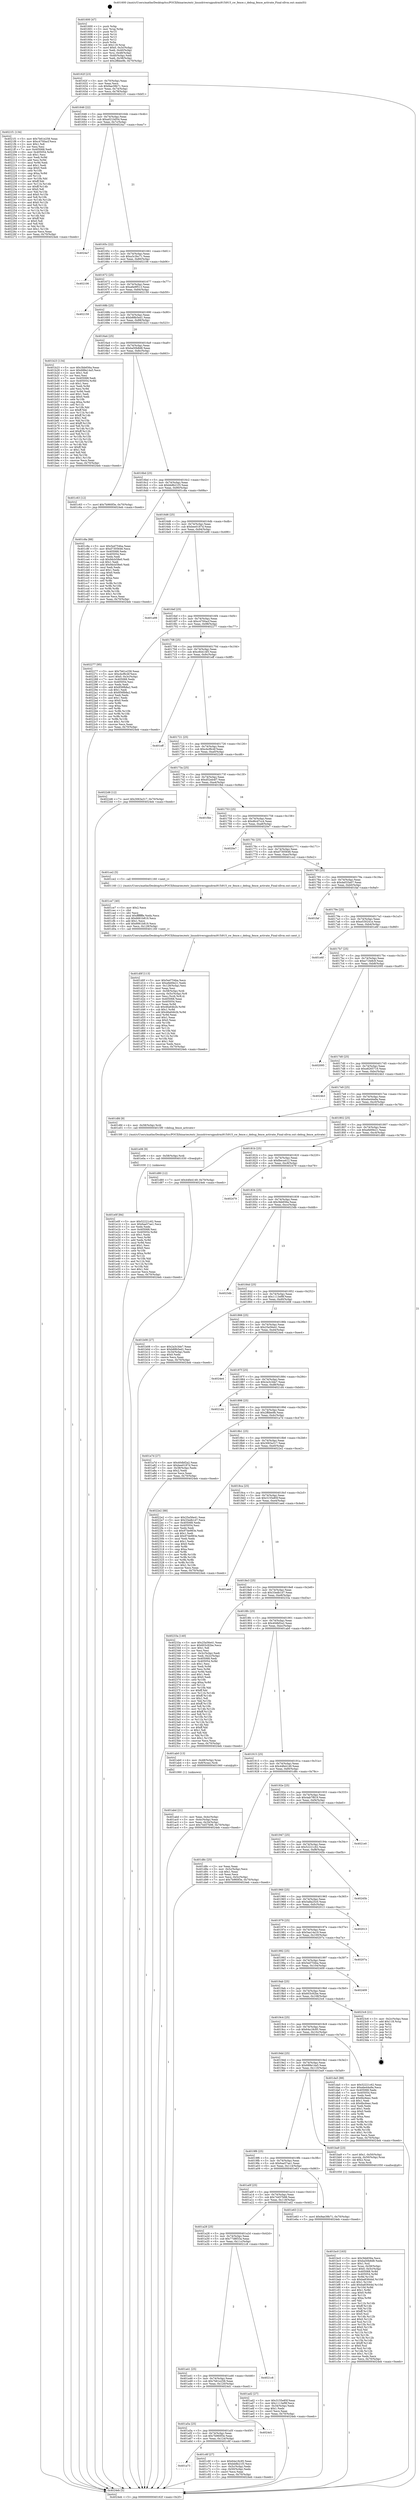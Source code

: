 digraph "0x401600" {
  label = "0x401600 (/mnt/c/Users/mathe/Desktop/tcc/POCII/binaries/extr_linuxdriversgpudrmi915i915_sw_fence.c_debug_fence_activate_Final-ollvm.out::main(0))"
  labelloc = "t"
  node[shape=record]

  Entry [label="",width=0.3,height=0.3,shape=circle,fillcolor=black,style=filled]
  "0x40162f" [label="{
     0x40162f [23]\l
     | [instrs]\l
     &nbsp;&nbsp;0x40162f \<+3\>: mov -0x70(%rbp),%eax\l
     &nbsp;&nbsp;0x401632 \<+2\>: mov %eax,%ecx\l
     &nbsp;&nbsp;0x401634 \<+6\>: sub $0x9ae39b71,%ecx\l
     &nbsp;&nbsp;0x40163a \<+3\>: mov %eax,-0x74(%rbp)\l
     &nbsp;&nbsp;0x40163d \<+3\>: mov %ecx,-0x78(%rbp)\l
     &nbsp;&nbsp;0x401640 \<+6\>: je 00000000004021f1 \<main+0xbf1\>\l
  }"]
  "0x4021f1" [label="{
     0x4021f1 [134]\l
     | [instrs]\l
     &nbsp;&nbsp;0x4021f1 \<+5\>: mov $0x7b61e258,%eax\l
     &nbsp;&nbsp;0x4021f6 \<+5\>: mov $0xc4700acf,%ecx\l
     &nbsp;&nbsp;0x4021fb \<+2\>: mov $0x1,%dl\l
     &nbsp;&nbsp;0x4021fd \<+2\>: xor %esi,%esi\l
     &nbsp;&nbsp;0x4021ff \<+7\>: mov 0x405068,%edi\l
     &nbsp;&nbsp;0x402206 \<+8\>: mov 0x405054,%r8d\l
     &nbsp;&nbsp;0x40220e \<+3\>: sub $0x1,%esi\l
     &nbsp;&nbsp;0x402211 \<+3\>: mov %edi,%r9d\l
     &nbsp;&nbsp;0x402214 \<+3\>: add %esi,%r9d\l
     &nbsp;&nbsp;0x402217 \<+4\>: imul %r9d,%edi\l
     &nbsp;&nbsp;0x40221b \<+3\>: and $0x1,%edi\l
     &nbsp;&nbsp;0x40221e \<+3\>: cmp $0x0,%edi\l
     &nbsp;&nbsp;0x402221 \<+4\>: sete %r10b\l
     &nbsp;&nbsp;0x402225 \<+4\>: cmp $0xa,%r8d\l
     &nbsp;&nbsp;0x402229 \<+4\>: setl %r11b\l
     &nbsp;&nbsp;0x40222d \<+3\>: mov %r10b,%bl\l
     &nbsp;&nbsp;0x402230 \<+3\>: xor $0xff,%bl\l
     &nbsp;&nbsp;0x402233 \<+3\>: mov %r11b,%r14b\l
     &nbsp;&nbsp;0x402236 \<+4\>: xor $0xff,%r14b\l
     &nbsp;&nbsp;0x40223a \<+3\>: xor $0x0,%dl\l
     &nbsp;&nbsp;0x40223d \<+3\>: mov %bl,%r15b\l
     &nbsp;&nbsp;0x402240 \<+4\>: and $0x0,%r15b\l
     &nbsp;&nbsp;0x402244 \<+3\>: and %dl,%r10b\l
     &nbsp;&nbsp;0x402247 \<+3\>: mov %r14b,%r12b\l
     &nbsp;&nbsp;0x40224a \<+4\>: and $0x0,%r12b\l
     &nbsp;&nbsp;0x40224e \<+3\>: and %dl,%r11b\l
     &nbsp;&nbsp;0x402251 \<+3\>: or %r10b,%r15b\l
     &nbsp;&nbsp;0x402254 \<+3\>: or %r11b,%r12b\l
     &nbsp;&nbsp;0x402257 \<+3\>: xor %r12b,%r15b\l
     &nbsp;&nbsp;0x40225a \<+3\>: or %r14b,%bl\l
     &nbsp;&nbsp;0x40225d \<+3\>: xor $0xff,%bl\l
     &nbsp;&nbsp;0x402260 \<+3\>: or $0x0,%dl\l
     &nbsp;&nbsp;0x402263 \<+2\>: and %dl,%bl\l
     &nbsp;&nbsp;0x402265 \<+3\>: or %bl,%r15b\l
     &nbsp;&nbsp;0x402268 \<+4\>: test $0x1,%r15b\l
     &nbsp;&nbsp;0x40226c \<+3\>: cmovne %ecx,%eax\l
     &nbsp;&nbsp;0x40226f \<+3\>: mov %eax,-0x70(%rbp)\l
     &nbsp;&nbsp;0x402272 \<+5\>: jmp 00000000004024eb \<main+0xeeb\>\l
  }"]
  "0x401646" [label="{
     0x401646 [22]\l
     | [instrs]\l
     &nbsp;&nbsp;0x401646 \<+5\>: jmp 000000000040164b \<main+0x4b\>\l
     &nbsp;&nbsp;0x40164b \<+3\>: mov -0x74(%rbp),%eax\l
     &nbsp;&nbsp;0x40164e \<+5\>: sub $0xa021b054,%eax\l
     &nbsp;&nbsp;0x401653 \<+3\>: mov %eax,-0x7c(%rbp)\l
     &nbsp;&nbsp;0x401656 \<+6\>: je 00000000004024a7 \<main+0xea7\>\l
  }"]
  Exit [label="",width=0.3,height=0.3,shape=circle,fillcolor=black,style=filled,peripheries=2]
  "0x4024a7" [label="{
     0x4024a7\l
  }", style=dashed]
  "0x40165c" [label="{
     0x40165c [22]\l
     | [instrs]\l
     &nbsp;&nbsp;0x40165c \<+5\>: jmp 0000000000401661 \<main+0x61\>\l
     &nbsp;&nbsp;0x401661 \<+3\>: mov -0x74(%rbp),%eax\l
     &nbsp;&nbsp;0x401664 \<+5\>: sub $0xa3c3bc71,%eax\l
     &nbsp;&nbsp;0x401669 \<+3\>: mov %eax,-0x80(%rbp)\l
     &nbsp;&nbsp;0x40166c \<+6\>: je 0000000000402106 \<main+0xb06\>\l
  }"]
  "0x401e0f" [label="{
     0x401e0f [84]\l
     | [instrs]\l
     &nbsp;&nbsp;0x401e0f \<+5\>: mov $0x52221c62,%eax\l
     &nbsp;&nbsp;0x401e14 \<+5\>: mov $0x6aa57ae1,%ecx\l
     &nbsp;&nbsp;0x401e19 \<+2\>: xor %edx,%edx\l
     &nbsp;&nbsp;0x401e1b \<+7\>: mov 0x405068,%esi\l
     &nbsp;&nbsp;0x401e22 \<+8\>: mov 0x405054,%r8d\l
     &nbsp;&nbsp;0x401e2a \<+3\>: sub $0x1,%edx\l
     &nbsp;&nbsp;0x401e2d \<+3\>: mov %esi,%r9d\l
     &nbsp;&nbsp;0x401e30 \<+3\>: add %edx,%r9d\l
     &nbsp;&nbsp;0x401e33 \<+4\>: imul %r9d,%esi\l
     &nbsp;&nbsp;0x401e37 \<+3\>: and $0x1,%esi\l
     &nbsp;&nbsp;0x401e3a \<+3\>: cmp $0x0,%esi\l
     &nbsp;&nbsp;0x401e3d \<+4\>: sete %r10b\l
     &nbsp;&nbsp;0x401e41 \<+4\>: cmp $0xa,%r8d\l
     &nbsp;&nbsp;0x401e45 \<+4\>: setl %r11b\l
     &nbsp;&nbsp;0x401e49 \<+3\>: mov %r10b,%bl\l
     &nbsp;&nbsp;0x401e4c \<+3\>: and %r11b,%bl\l
     &nbsp;&nbsp;0x401e4f \<+3\>: xor %r11b,%r10b\l
     &nbsp;&nbsp;0x401e52 \<+3\>: or %r10b,%bl\l
     &nbsp;&nbsp;0x401e55 \<+3\>: test $0x1,%bl\l
     &nbsp;&nbsp;0x401e58 \<+3\>: cmovne %ecx,%eax\l
     &nbsp;&nbsp;0x401e5b \<+3\>: mov %eax,-0x70(%rbp)\l
     &nbsp;&nbsp;0x401e5e \<+5\>: jmp 00000000004024eb \<main+0xeeb\>\l
  }"]
  "0x402106" [label="{
     0x402106\l
  }", style=dashed]
  "0x401672" [label="{
     0x401672 [25]\l
     | [instrs]\l
     &nbsp;&nbsp;0x401672 \<+5\>: jmp 0000000000401677 \<main+0x77\>\l
     &nbsp;&nbsp;0x401677 \<+3\>: mov -0x74(%rbp),%eax\l
     &nbsp;&nbsp;0x40167a \<+5\>: sub $0xa6e9f513,%eax\l
     &nbsp;&nbsp;0x40167f \<+6\>: mov %eax,-0x84(%rbp)\l
     &nbsp;&nbsp;0x401685 \<+6\>: je 0000000000402159 \<main+0xb59\>\l
  }"]
  "0x401e06" [label="{
     0x401e06 [9]\l
     | [instrs]\l
     &nbsp;&nbsp;0x401e06 \<+4\>: mov -0x58(%rbp),%rdi\l
     &nbsp;&nbsp;0x401e0a \<+5\>: call 0000000000401030 \<free@plt\>\l
     | [calls]\l
     &nbsp;&nbsp;0x401030 \{1\} (unknown)\l
  }"]
  "0x402159" [label="{
     0x402159\l
  }", style=dashed]
  "0x40168b" [label="{
     0x40168b [25]\l
     | [instrs]\l
     &nbsp;&nbsp;0x40168b \<+5\>: jmp 0000000000401690 \<main+0x90\>\l
     &nbsp;&nbsp;0x401690 \<+3\>: mov -0x74(%rbp),%eax\l
     &nbsp;&nbsp;0x401693 \<+5\>: sub $0xb88b5ed1,%eax\l
     &nbsp;&nbsp;0x401698 \<+6\>: mov %eax,-0x88(%rbp)\l
     &nbsp;&nbsp;0x40169e \<+6\>: je 0000000000401b23 \<main+0x523\>\l
  }"]
  "0x401d0f" [label="{
     0x401d0f [113]\l
     | [instrs]\l
     &nbsp;&nbsp;0x401d0f \<+5\>: mov $0x5ed754ba,%ecx\l
     &nbsp;&nbsp;0x401d14 \<+5\>: mov $0xefe69e21,%edx\l
     &nbsp;&nbsp;0x401d19 \<+6\>: mov -0x128(%rbp),%esi\l
     &nbsp;&nbsp;0x401d1f \<+3\>: imul %eax,%esi\l
     &nbsp;&nbsp;0x401d22 \<+4\>: mov -0x58(%rbp),%rdi\l
     &nbsp;&nbsp;0x401d26 \<+4\>: movslq -0x5c(%rbp),%r8\l
     &nbsp;&nbsp;0x401d2a \<+4\>: mov %esi,(%rdi,%r8,4)\l
     &nbsp;&nbsp;0x401d2e \<+7\>: mov 0x405068,%eax\l
     &nbsp;&nbsp;0x401d35 \<+7\>: mov 0x405054,%esi\l
     &nbsp;&nbsp;0x401d3c \<+3\>: mov %eax,%r9d\l
     &nbsp;&nbsp;0x401d3f \<+7\>: sub $0x46a64b2b,%r9d\l
     &nbsp;&nbsp;0x401d46 \<+4\>: sub $0x1,%r9d\l
     &nbsp;&nbsp;0x401d4a \<+7\>: add $0x46a64b2b,%r9d\l
     &nbsp;&nbsp;0x401d51 \<+4\>: imul %r9d,%eax\l
     &nbsp;&nbsp;0x401d55 \<+3\>: and $0x1,%eax\l
     &nbsp;&nbsp;0x401d58 \<+3\>: cmp $0x0,%eax\l
     &nbsp;&nbsp;0x401d5b \<+4\>: sete %r10b\l
     &nbsp;&nbsp;0x401d5f \<+3\>: cmp $0xa,%esi\l
     &nbsp;&nbsp;0x401d62 \<+4\>: setl %r11b\l
     &nbsp;&nbsp;0x401d66 \<+3\>: mov %r10b,%bl\l
     &nbsp;&nbsp;0x401d69 \<+3\>: and %r11b,%bl\l
     &nbsp;&nbsp;0x401d6c \<+3\>: xor %r11b,%r10b\l
     &nbsp;&nbsp;0x401d6f \<+3\>: or %r10b,%bl\l
     &nbsp;&nbsp;0x401d72 \<+3\>: test $0x1,%bl\l
     &nbsp;&nbsp;0x401d75 \<+3\>: cmovne %edx,%ecx\l
     &nbsp;&nbsp;0x401d78 \<+3\>: mov %ecx,-0x70(%rbp)\l
     &nbsp;&nbsp;0x401d7b \<+5\>: jmp 00000000004024eb \<main+0xeeb\>\l
  }"]
  "0x401b23" [label="{
     0x401b23 [134]\l
     | [instrs]\l
     &nbsp;&nbsp;0x401b23 \<+5\>: mov $0x3bb656a,%eax\l
     &nbsp;&nbsp;0x401b28 \<+5\>: mov $0x688e14a5,%ecx\l
     &nbsp;&nbsp;0x401b2d \<+2\>: mov $0x1,%dl\l
     &nbsp;&nbsp;0x401b2f \<+2\>: xor %esi,%esi\l
     &nbsp;&nbsp;0x401b31 \<+7\>: mov 0x405068,%edi\l
     &nbsp;&nbsp;0x401b38 \<+8\>: mov 0x405054,%r8d\l
     &nbsp;&nbsp;0x401b40 \<+3\>: sub $0x1,%esi\l
     &nbsp;&nbsp;0x401b43 \<+3\>: mov %edi,%r9d\l
     &nbsp;&nbsp;0x401b46 \<+3\>: add %esi,%r9d\l
     &nbsp;&nbsp;0x401b49 \<+4\>: imul %r9d,%edi\l
     &nbsp;&nbsp;0x401b4d \<+3\>: and $0x1,%edi\l
     &nbsp;&nbsp;0x401b50 \<+3\>: cmp $0x0,%edi\l
     &nbsp;&nbsp;0x401b53 \<+4\>: sete %r10b\l
     &nbsp;&nbsp;0x401b57 \<+4\>: cmp $0xa,%r8d\l
     &nbsp;&nbsp;0x401b5b \<+4\>: setl %r11b\l
     &nbsp;&nbsp;0x401b5f \<+3\>: mov %r10b,%bl\l
     &nbsp;&nbsp;0x401b62 \<+3\>: xor $0xff,%bl\l
     &nbsp;&nbsp;0x401b65 \<+3\>: mov %r11b,%r14b\l
     &nbsp;&nbsp;0x401b68 \<+4\>: xor $0xff,%r14b\l
     &nbsp;&nbsp;0x401b6c \<+3\>: xor $0x1,%dl\l
     &nbsp;&nbsp;0x401b6f \<+3\>: mov %bl,%r15b\l
     &nbsp;&nbsp;0x401b72 \<+4\>: and $0xff,%r15b\l
     &nbsp;&nbsp;0x401b76 \<+3\>: and %dl,%r10b\l
     &nbsp;&nbsp;0x401b79 \<+3\>: mov %r14b,%r12b\l
     &nbsp;&nbsp;0x401b7c \<+4\>: and $0xff,%r12b\l
     &nbsp;&nbsp;0x401b80 \<+3\>: and %dl,%r11b\l
     &nbsp;&nbsp;0x401b83 \<+3\>: or %r10b,%r15b\l
     &nbsp;&nbsp;0x401b86 \<+3\>: or %r11b,%r12b\l
     &nbsp;&nbsp;0x401b89 \<+3\>: xor %r12b,%r15b\l
     &nbsp;&nbsp;0x401b8c \<+3\>: or %r14b,%bl\l
     &nbsp;&nbsp;0x401b8f \<+3\>: xor $0xff,%bl\l
     &nbsp;&nbsp;0x401b92 \<+3\>: or $0x1,%dl\l
     &nbsp;&nbsp;0x401b95 \<+2\>: and %dl,%bl\l
     &nbsp;&nbsp;0x401b97 \<+3\>: or %bl,%r15b\l
     &nbsp;&nbsp;0x401b9a \<+4\>: test $0x1,%r15b\l
     &nbsp;&nbsp;0x401b9e \<+3\>: cmovne %ecx,%eax\l
     &nbsp;&nbsp;0x401ba1 \<+3\>: mov %eax,-0x70(%rbp)\l
     &nbsp;&nbsp;0x401ba4 \<+5\>: jmp 00000000004024eb \<main+0xeeb\>\l
  }"]
  "0x4016a4" [label="{
     0x4016a4 [25]\l
     | [instrs]\l
     &nbsp;&nbsp;0x4016a4 \<+5\>: jmp 00000000004016a9 \<main+0xa9\>\l
     &nbsp;&nbsp;0x4016a9 \<+3\>: mov -0x74(%rbp),%eax\l
     &nbsp;&nbsp;0x4016ac \<+5\>: sub $0xba50b8d8,%eax\l
     &nbsp;&nbsp;0x4016b1 \<+6\>: mov %eax,-0x8c(%rbp)\l
     &nbsp;&nbsp;0x4016b7 \<+6\>: je 0000000000401c63 \<main+0x663\>\l
  }"]
  "0x401ce7" [label="{
     0x401ce7 [40]\l
     | [instrs]\l
     &nbsp;&nbsp;0x401ce7 \<+5\>: mov $0x2,%ecx\l
     &nbsp;&nbsp;0x401cec \<+1\>: cltd\l
     &nbsp;&nbsp;0x401ced \<+2\>: idiv %ecx\l
     &nbsp;&nbsp;0x401cef \<+6\>: imul $0xfffffffe,%edx,%ecx\l
     &nbsp;&nbsp;0x401cf5 \<+6\>: sub $0x6661b819,%ecx\l
     &nbsp;&nbsp;0x401cfb \<+3\>: add $0x1,%ecx\l
     &nbsp;&nbsp;0x401cfe \<+6\>: add $0x6661b819,%ecx\l
     &nbsp;&nbsp;0x401d04 \<+6\>: mov %ecx,-0x128(%rbp)\l
     &nbsp;&nbsp;0x401d0a \<+5\>: call 0000000000401160 \<next_i\>\l
     | [calls]\l
     &nbsp;&nbsp;0x401160 \{1\} (/mnt/c/Users/mathe/Desktop/tcc/POCII/binaries/extr_linuxdriversgpudrmi915i915_sw_fence.c_debug_fence_activate_Final-ollvm.out::next_i)\l
  }"]
  "0x401c63" [label="{
     0x401c63 [12]\l
     | [instrs]\l
     &nbsp;&nbsp;0x401c63 \<+7\>: movl $0x7b960f3e,-0x70(%rbp)\l
     &nbsp;&nbsp;0x401c6a \<+5\>: jmp 00000000004024eb \<main+0xeeb\>\l
  }"]
  "0x4016bd" [label="{
     0x4016bd [25]\l
     | [instrs]\l
     &nbsp;&nbsp;0x4016bd \<+5\>: jmp 00000000004016c2 \<main+0xc2\>\l
     &nbsp;&nbsp;0x4016c2 \<+3\>: mov -0x74(%rbp),%eax\l
     &nbsp;&nbsp;0x4016c5 \<+5\>: sub $0xbb8b21f3,%eax\l
     &nbsp;&nbsp;0x4016ca \<+6\>: mov %eax,-0x90(%rbp)\l
     &nbsp;&nbsp;0x4016d0 \<+6\>: je 0000000000401c8a \<main+0x68a\>\l
  }"]
  "0x401a73" [label="{
     0x401a73\l
  }", style=dashed]
  "0x401c8a" [label="{
     0x401c8a [88]\l
     | [instrs]\l
     &nbsp;&nbsp;0x401c8a \<+5\>: mov $0x5ed754ba,%eax\l
     &nbsp;&nbsp;0x401c8f \<+5\>: mov $0xd7305646,%ecx\l
     &nbsp;&nbsp;0x401c94 \<+7\>: mov 0x405068,%edx\l
     &nbsp;&nbsp;0x401c9b \<+7\>: mov 0x405054,%esi\l
     &nbsp;&nbsp;0x401ca2 \<+2\>: mov %edx,%edi\l
     &nbsp;&nbsp;0x401ca4 \<+6\>: sub $0x9dcb58e0,%edi\l
     &nbsp;&nbsp;0x401caa \<+3\>: sub $0x1,%edi\l
     &nbsp;&nbsp;0x401cad \<+6\>: add $0x9dcb58e0,%edi\l
     &nbsp;&nbsp;0x401cb3 \<+3\>: imul %edi,%edx\l
     &nbsp;&nbsp;0x401cb6 \<+3\>: and $0x1,%edx\l
     &nbsp;&nbsp;0x401cb9 \<+3\>: cmp $0x0,%edx\l
     &nbsp;&nbsp;0x401cbc \<+4\>: sete %r8b\l
     &nbsp;&nbsp;0x401cc0 \<+3\>: cmp $0xa,%esi\l
     &nbsp;&nbsp;0x401cc3 \<+4\>: setl %r9b\l
     &nbsp;&nbsp;0x401cc7 \<+3\>: mov %r8b,%r10b\l
     &nbsp;&nbsp;0x401cca \<+3\>: and %r9b,%r10b\l
     &nbsp;&nbsp;0x401ccd \<+3\>: xor %r9b,%r8b\l
     &nbsp;&nbsp;0x401cd0 \<+3\>: or %r8b,%r10b\l
     &nbsp;&nbsp;0x401cd3 \<+4\>: test $0x1,%r10b\l
     &nbsp;&nbsp;0x401cd7 \<+3\>: cmovne %ecx,%eax\l
     &nbsp;&nbsp;0x401cda \<+3\>: mov %eax,-0x70(%rbp)\l
     &nbsp;&nbsp;0x401cdd \<+5\>: jmp 00000000004024eb \<main+0xeeb\>\l
  }"]
  "0x4016d6" [label="{
     0x4016d6 [25]\l
     | [instrs]\l
     &nbsp;&nbsp;0x4016d6 \<+5\>: jmp 00000000004016db \<main+0xdb\>\l
     &nbsp;&nbsp;0x4016db \<+3\>: mov -0x74(%rbp),%eax\l
     &nbsp;&nbsp;0x4016de \<+5\>: sub $0xbee0187d,%eax\l
     &nbsp;&nbsp;0x4016e3 \<+6\>: mov %eax,-0x94(%rbp)\l
     &nbsp;&nbsp;0x4016e9 \<+6\>: je 0000000000401a98 \<main+0x498\>\l
  }"]
  "0x401c6f" [label="{
     0x401c6f [27]\l
     | [instrs]\l
     &nbsp;&nbsp;0x401c6f \<+5\>: mov $0x64a18c95,%eax\l
     &nbsp;&nbsp;0x401c74 \<+5\>: mov $0xbb8b21f3,%ecx\l
     &nbsp;&nbsp;0x401c79 \<+3\>: mov -0x5c(%rbp),%edx\l
     &nbsp;&nbsp;0x401c7c \<+3\>: cmp -0x50(%rbp),%edx\l
     &nbsp;&nbsp;0x401c7f \<+3\>: cmovl %ecx,%eax\l
     &nbsp;&nbsp;0x401c82 \<+3\>: mov %eax,-0x70(%rbp)\l
     &nbsp;&nbsp;0x401c85 \<+5\>: jmp 00000000004024eb \<main+0xeeb\>\l
  }"]
  "0x401a98" [label="{
     0x401a98\l
  }", style=dashed]
  "0x4016ef" [label="{
     0x4016ef [25]\l
     | [instrs]\l
     &nbsp;&nbsp;0x4016ef \<+5\>: jmp 00000000004016f4 \<main+0xf4\>\l
     &nbsp;&nbsp;0x4016f4 \<+3\>: mov -0x74(%rbp),%eax\l
     &nbsp;&nbsp;0x4016f7 \<+5\>: sub $0xc4700acf,%eax\l
     &nbsp;&nbsp;0x4016fc \<+6\>: mov %eax,-0x98(%rbp)\l
     &nbsp;&nbsp;0x401702 \<+6\>: je 0000000000402277 \<main+0xc77\>\l
  }"]
  "0x401a5a" [label="{
     0x401a5a [25]\l
     | [instrs]\l
     &nbsp;&nbsp;0x401a5a \<+5\>: jmp 0000000000401a5f \<main+0x45f\>\l
     &nbsp;&nbsp;0x401a5f \<+3\>: mov -0x74(%rbp),%eax\l
     &nbsp;&nbsp;0x401a62 \<+5\>: sub $0x7b960f3e,%eax\l
     &nbsp;&nbsp;0x401a67 \<+6\>: mov %eax,-0x124(%rbp)\l
     &nbsp;&nbsp;0x401a6d \<+6\>: je 0000000000401c6f \<main+0x66f\>\l
  }"]
  "0x402277" [label="{
     0x402277 [95]\l
     | [instrs]\l
     &nbsp;&nbsp;0x402277 \<+5\>: mov $0x7b61e258,%eax\l
     &nbsp;&nbsp;0x40227c \<+5\>: mov $0xcbcf6c4f,%ecx\l
     &nbsp;&nbsp;0x402281 \<+7\>: movl $0x0,-0x3c(%rbp)\l
     &nbsp;&nbsp;0x402288 \<+7\>: mov 0x405068,%edx\l
     &nbsp;&nbsp;0x40228f \<+7\>: mov 0x405054,%esi\l
     &nbsp;&nbsp;0x402296 \<+2\>: mov %edx,%edi\l
     &nbsp;&nbsp;0x402298 \<+6\>: add $0x856fb8a2,%edi\l
     &nbsp;&nbsp;0x40229e \<+3\>: sub $0x1,%edi\l
     &nbsp;&nbsp;0x4022a1 \<+6\>: sub $0x856fb8a2,%edi\l
     &nbsp;&nbsp;0x4022a7 \<+3\>: imul %edi,%edx\l
     &nbsp;&nbsp;0x4022aa \<+3\>: and $0x1,%edx\l
     &nbsp;&nbsp;0x4022ad \<+3\>: cmp $0x0,%edx\l
     &nbsp;&nbsp;0x4022b0 \<+4\>: sete %r8b\l
     &nbsp;&nbsp;0x4022b4 \<+3\>: cmp $0xa,%esi\l
     &nbsp;&nbsp;0x4022b7 \<+4\>: setl %r9b\l
     &nbsp;&nbsp;0x4022bb \<+3\>: mov %r8b,%r10b\l
     &nbsp;&nbsp;0x4022be \<+3\>: and %r9b,%r10b\l
     &nbsp;&nbsp;0x4022c1 \<+3\>: xor %r9b,%r8b\l
     &nbsp;&nbsp;0x4022c4 \<+3\>: or %r8b,%r10b\l
     &nbsp;&nbsp;0x4022c7 \<+4\>: test $0x1,%r10b\l
     &nbsp;&nbsp;0x4022cb \<+3\>: cmovne %ecx,%eax\l
     &nbsp;&nbsp;0x4022ce \<+3\>: mov %eax,-0x70(%rbp)\l
     &nbsp;&nbsp;0x4022d1 \<+5\>: jmp 00000000004024eb \<main+0xeeb\>\l
  }"]
  "0x401708" [label="{
     0x401708 [25]\l
     | [instrs]\l
     &nbsp;&nbsp;0x401708 \<+5\>: jmp 000000000040170d \<main+0x10d\>\l
     &nbsp;&nbsp;0x40170d \<+3\>: mov -0x74(%rbp),%eax\l
     &nbsp;&nbsp;0x401710 \<+5\>: sub $0xc84414f3,%eax\l
     &nbsp;&nbsp;0x401715 \<+6\>: mov %eax,-0x9c(%rbp)\l
     &nbsp;&nbsp;0x40171b \<+6\>: je 0000000000401eff \<main+0x8ff\>\l
  }"]
  "0x4024d1" [label="{
     0x4024d1\l
  }", style=dashed]
  "0x401eff" [label="{
     0x401eff\l
  }", style=dashed]
  "0x401721" [label="{
     0x401721 [25]\l
     | [instrs]\l
     &nbsp;&nbsp;0x401721 \<+5\>: jmp 0000000000401726 \<main+0x126\>\l
     &nbsp;&nbsp;0x401726 \<+3\>: mov -0x74(%rbp),%eax\l
     &nbsp;&nbsp;0x401729 \<+5\>: sub $0xcbcf6c4f,%eax\l
     &nbsp;&nbsp;0x40172e \<+6\>: mov %eax,-0xa0(%rbp)\l
     &nbsp;&nbsp;0x401734 \<+6\>: je 00000000004022d6 \<main+0xcd6\>\l
  }"]
  "0x401a41" [label="{
     0x401a41 [25]\l
     | [instrs]\l
     &nbsp;&nbsp;0x401a41 \<+5\>: jmp 0000000000401a46 \<main+0x446\>\l
     &nbsp;&nbsp;0x401a46 \<+3\>: mov -0x74(%rbp),%eax\l
     &nbsp;&nbsp;0x401a49 \<+5\>: sub $0x7b61e258,%eax\l
     &nbsp;&nbsp;0x401a4e \<+6\>: mov %eax,-0x120(%rbp)\l
     &nbsp;&nbsp;0x401a54 \<+6\>: je 00000000004024d1 \<main+0xed1\>\l
  }"]
  "0x4022d6" [label="{
     0x4022d6 [12]\l
     | [instrs]\l
     &nbsp;&nbsp;0x4022d6 \<+7\>: movl $0x3063a317,-0x70(%rbp)\l
     &nbsp;&nbsp;0x4022dd \<+5\>: jmp 00000000004024eb \<main+0xeeb\>\l
  }"]
  "0x40173a" [label="{
     0x40173a [25]\l
     | [instrs]\l
     &nbsp;&nbsp;0x40173a \<+5\>: jmp 000000000040173f \<main+0x13f\>\l
     &nbsp;&nbsp;0x40173f \<+3\>: mov -0x74(%rbp),%eax\l
     &nbsp;&nbsp;0x401742 \<+5\>: sub $0xd52eb4f7,%eax\l
     &nbsp;&nbsp;0x401747 \<+6\>: mov %eax,-0xa4(%rbp)\l
     &nbsp;&nbsp;0x40174d \<+6\>: je 0000000000401fbb \<main+0x9bb\>\l
  }"]
  "0x4021c8" [label="{
     0x4021c8\l
  }", style=dashed]
  "0x401fbb" [label="{
     0x401fbb\l
  }", style=dashed]
  "0x401753" [label="{
     0x401753 [25]\l
     | [instrs]\l
     &nbsp;&nbsp;0x401753 \<+5\>: jmp 0000000000401758 \<main+0x158\>\l
     &nbsp;&nbsp;0x401758 \<+3\>: mov -0x74(%rbp),%eax\l
     &nbsp;&nbsp;0x40175b \<+5\>: sub $0xd6cd7cc4,%eax\l
     &nbsp;&nbsp;0x401760 \<+6\>: mov %eax,-0xa8(%rbp)\l
     &nbsp;&nbsp;0x401766 \<+6\>: je 00000000004020e7 \<main+0xae7\>\l
  }"]
  "0x401bc0" [label="{
     0x401bc0 [163]\l
     | [instrs]\l
     &nbsp;&nbsp;0x401bc0 \<+5\>: mov $0x3bb656a,%ecx\l
     &nbsp;&nbsp;0x401bc5 \<+5\>: mov $0xba50b8d8,%edx\l
     &nbsp;&nbsp;0x401bca \<+3\>: mov $0x1,%sil\l
     &nbsp;&nbsp;0x401bcd \<+4\>: mov %rax,-0x58(%rbp)\l
     &nbsp;&nbsp;0x401bd1 \<+7\>: movl $0x0,-0x5c(%rbp)\l
     &nbsp;&nbsp;0x401bd8 \<+8\>: mov 0x405068,%r8d\l
     &nbsp;&nbsp;0x401be0 \<+8\>: mov 0x405054,%r9d\l
     &nbsp;&nbsp;0x401be8 \<+3\>: mov %r8d,%r10d\l
     &nbsp;&nbsp;0x401beb \<+7\>: sub $0xba83644d,%r10d\l
     &nbsp;&nbsp;0x401bf2 \<+4\>: sub $0x1,%r10d\l
     &nbsp;&nbsp;0x401bf6 \<+7\>: add $0xba83644d,%r10d\l
     &nbsp;&nbsp;0x401bfd \<+4\>: imul %r10d,%r8d\l
     &nbsp;&nbsp;0x401c01 \<+4\>: and $0x1,%r8d\l
     &nbsp;&nbsp;0x401c05 \<+4\>: cmp $0x0,%r8d\l
     &nbsp;&nbsp;0x401c09 \<+4\>: sete %r11b\l
     &nbsp;&nbsp;0x401c0d \<+4\>: cmp $0xa,%r9d\l
     &nbsp;&nbsp;0x401c11 \<+3\>: setl %bl\l
     &nbsp;&nbsp;0x401c14 \<+3\>: mov %r11b,%r14b\l
     &nbsp;&nbsp;0x401c17 \<+4\>: xor $0xff,%r14b\l
     &nbsp;&nbsp;0x401c1b \<+3\>: mov %bl,%r15b\l
     &nbsp;&nbsp;0x401c1e \<+4\>: xor $0xff,%r15b\l
     &nbsp;&nbsp;0x401c22 \<+4\>: xor $0x0,%sil\l
     &nbsp;&nbsp;0x401c26 \<+3\>: mov %r14b,%r12b\l
     &nbsp;&nbsp;0x401c29 \<+4\>: and $0x0,%r12b\l
     &nbsp;&nbsp;0x401c2d \<+3\>: and %sil,%r11b\l
     &nbsp;&nbsp;0x401c30 \<+3\>: mov %r15b,%r13b\l
     &nbsp;&nbsp;0x401c33 \<+4\>: and $0x0,%r13b\l
     &nbsp;&nbsp;0x401c37 \<+3\>: and %sil,%bl\l
     &nbsp;&nbsp;0x401c3a \<+3\>: or %r11b,%r12b\l
     &nbsp;&nbsp;0x401c3d \<+3\>: or %bl,%r13b\l
     &nbsp;&nbsp;0x401c40 \<+3\>: xor %r13b,%r12b\l
     &nbsp;&nbsp;0x401c43 \<+3\>: or %r15b,%r14b\l
     &nbsp;&nbsp;0x401c46 \<+4\>: xor $0xff,%r14b\l
     &nbsp;&nbsp;0x401c4a \<+4\>: or $0x0,%sil\l
     &nbsp;&nbsp;0x401c4e \<+3\>: and %sil,%r14b\l
     &nbsp;&nbsp;0x401c51 \<+3\>: or %r14b,%r12b\l
     &nbsp;&nbsp;0x401c54 \<+4\>: test $0x1,%r12b\l
     &nbsp;&nbsp;0x401c58 \<+3\>: cmovne %edx,%ecx\l
     &nbsp;&nbsp;0x401c5b \<+3\>: mov %ecx,-0x70(%rbp)\l
     &nbsp;&nbsp;0x401c5e \<+5\>: jmp 00000000004024eb \<main+0xeeb\>\l
  }"]
  "0x4020e7" [label="{
     0x4020e7\l
  }", style=dashed]
  "0x40176c" [label="{
     0x40176c [25]\l
     | [instrs]\l
     &nbsp;&nbsp;0x40176c \<+5\>: jmp 0000000000401771 \<main+0x171\>\l
     &nbsp;&nbsp;0x401771 \<+3\>: mov -0x74(%rbp),%eax\l
     &nbsp;&nbsp;0x401774 \<+5\>: sub $0xd7305646,%eax\l
     &nbsp;&nbsp;0x401779 \<+6\>: mov %eax,-0xac(%rbp)\l
     &nbsp;&nbsp;0x40177f \<+6\>: je 0000000000401ce2 \<main+0x6e2\>\l
  }"]
  "0x401a28" [label="{
     0x401a28 [25]\l
     | [instrs]\l
     &nbsp;&nbsp;0x401a28 \<+5\>: jmp 0000000000401a2d \<main+0x42d\>\l
     &nbsp;&nbsp;0x401a2d \<+3\>: mov -0x74(%rbp),%eax\l
     &nbsp;&nbsp;0x401a30 \<+5\>: sub $0x77d8f33a,%eax\l
     &nbsp;&nbsp;0x401a35 \<+6\>: mov %eax,-0x11c(%rbp)\l
     &nbsp;&nbsp;0x401a3b \<+6\>: je 00000000004021c8 \<main+0xbc8\>\l
  }"]
  "0x401ce2" [label="{
     0x401ce2 [5]\l
     | [instrs]\l
     &nbsp;&nbsp;0x401ce2 \<+5\>: call 0000000000401160 \<next_i\>\l
     | [calls]\l
     &nbsp;&nbsp;0x401160 \{1\} (/mnt/c/Users/mathe/Desktop/tcc/POCII/binaries/extr_linuxdriversgpudrmi915i915_sw_fence.c_debug_fence_activate_Final-ollvm.out::next_i)\l
  }"]
  "0x401785" [label="{
     0x401785 [25]\l
     | [instrs]\l
     &nbsp;&nbsp;0x401785 \<+5\>: jmp 000000000040178a \<main+0x18a\>\l
     &nbsp;&nbsp;0x40178a \<+3\>: mov -0x74(%rbp),%eax\l
     &nbsp;&nbsp;0x40178d \<+5\>: sub $0xda033a07,%eax\l
     &nbsp;&nbsp;0x401792 \<+6\>: mov %eax,-0xb0(%rbp)\l
     &nbsp;&nbsp;0x401798 \<+6\>: je 0000000000401faf \<main+0x9af\>\l
  }"]
  "0x401ad2" [label="{
     0x401ad2 [27]\l
     | [instrs]\l
     &nbsp;&nbsp;0x401ad2 \<+5\>: mov $0x3155e85f,%eax\l
     &nbsp;&nbsp;0x401ad7 \<+5\>: mov $0x1113ef9f,%ecx\l
     &nbsp;&nbsp;0x401adc \<+3\>: mov -0x34(%rbp),%edx\l
     &nbsp;&nbsp;0x401adf \<+3\>: cmp $0x1,%edx\l
     &nbsp;&nbsp;0x401ae2 \<+3\>: cmovl %ecx,%eax\l
     &nbsp;&nbsp;0x401ae5 \<+3\>: mov %eax,-0x70(%rbp)\l
     &nbsp;&nbsp;0x401ae8 \<+5\>: jmp 00000000004024eb \<main+0xeeb\>\l
  }"]
  "0x401faf" [label="{
     0x401faf\l
  }", style=dashed]
  "0x40179e" [label="{
     0x40179e [25]\l
     | [instrs]\l
     &nbsp;&nbsp;0x40179e \<+5\>: jmp 00000000004017a3 \<main+0x1a3\>\l
     &nbsp;&nbsp;0x4017a3 \<+3\>: mov -0x74(%rbp),%eax\l
     &nbsp;&nbsp;0x4017a6 \<+5\>: sub $0xe530241e,%eax\l
     &nbsp;&nbsp;0x4017ab \<+6\>: mov %eax,-0xb4(%rbp)\l
     &nbsp;&nbsp;0x4017b1 \<+6\>: je 0000000000401e6f \<main+0x86f\>\l
  }"]
  "0x401a0f" [label="{
     0x401a0f [25]\l
     | [instrs]\l
     &nbsp;&nbsp;0x401a0f \<+5\>: jmp 0000000000401a14 \<main+0x414\>\l
     &nbsp;&nbsp;0x401a14 \<+3\>: mov -0x74(%rbp),%eax\l
     &nbsp;&nbsp;0x401a17 \<+5\>: sub $0x74457b98,%eax\l
     &nbsp;&nbsp;0x401a1c \<+6\>: mov %eax,-0x118(%rbp)\l
     &nbsp;&nbsp;0x401a22 \<+6\>: je 0000000000401ad2 \<main+0x4d2\>\l
  }"]
  "0x401e6f" [label="{
     0x401e6f\l
  }", style=dashed]
  "0x4017b7" [label="{
     0x4017b7 [25]\l
     | [instrs]\l
     &nbsp;&nbsp;0x4017b7 \<+5\>: jmp 00000000004017bc \<main+0x1bc\>\l
     &nbsp;&nbsp;0x4017bc \<+3\>: mov -0x74(%rbp),%eax\l
     &nbsp;&nbsp;0x4017bf \<+5\>: sub $0xe71fe8c9,%eax\l
     &nbsp;&nbsp;0x4017c4 \<+6\>: mov %eax,-0xb8(%rbp)\l
     &nbsp;&nbsp;0x4017ca \<+6\>: je 0000000000402095 \<main+0xa95\>\l
  }"]
  "0x401e63" [label="{
     0x401e63 [12]\l
     | [instrs]\l
     &nbsp;&nbsp;0x401e63 \<+7\>: movl $0x9ae39b71,-0x70(%rbp)\l
     &nbsp;&nbsp;0x401e6a \<+5\>: jmp 00000000004024eb \<main+0xeeb\>\l
  }"]
  "0x402095" [label="{
     0x402095\l
  }", style=dashed]
  "0x4017d0" [label="{
     0x4017d0 [25]\l
     | [instrs]\l
     &nbsp;&nbsp;0x4017d0 \<+5\>: jmp 00000000004017d5 \<main+0x1d5\>\l
     &nbsp;&nbsp;0x4017d5 \<+3\>: mov -0x74(%rbp),%eax\l
     &nbsp;&nbsp;0x4017d8 \<+5\>: sub $0xe8265719,%eax\l
     &nbsp;&nbsp;0x4017dd \<+6\>: mov %eax,-0xbc(%rbp)\l
     &nbsp;&nbsp;0x4017e3 \<+6\>: je 00000000004024b3 \<main+0xeb3\>\l
  }"]
  "0x4019f6" [label="{
     0x4019f6 [25]\l
     | [instrs]\l
     &nbsp;&nbsp;0x4019f6 \<+5\>: jmp 00000000004019fb \<main+0x3fb\>\l
     &nbsp;&nbsp;0x4019fb \<+3\>: mov -0x74(%rbp),%eax\l
     &nbsp;&nbsp;0x4019fe \<+5\>: sub $0x6aa57ae1,%eax\l
     &nbsp;&nbsp;0x401a03 \<+6\>: mov %eax,-0x114(%rbp)\l
     &nbsp;&nbsp;0x401a09 \<+6\>: je 0000000000401e63 \<main+0x863\>\l
  }"]
  "0x4024b3" [label="{
     0x4024b3\l
  }", style=dashed]
  "0x4017e9" [label="{
     0x4017e9 [25]\l
     | [instrs]\l
     &nbsp;&nbsp;0x4017e9 \<+5\>: jmp 00000000004017ee \<main+0x1ee\>\l
     &nbsp;&nbsp;0x4017ee \<+3\>: mov -0x74(%rbp),%eax\l
     &nbsp;&nbsp;0x4017f1 \<+5\>: sub $0xebe44a9a,%eax\l
     &nbsp;&nbsp;0x4017f6 \<+6\>: mov %eax,-0xc0(%rbp)\l
     &nbsp;&nbsp;0x4017fc \<+6\>: je 0000000000401dfd \<main+0x7fd\>\l
  }"]
  "0x401ba9" [label="{
     0x401ba9 [23]\l
     | [instrs]\l
     &nbsp;&nbsp;0x401ba9 \<+7\>: movl $0x1,-0x50(%rbp)\l
     &nbsp;&nbsp;0x401bb0 \<+4\>: movslq -0x50(%rbp),%rax\l
     &nbsp;&nbsp;0x401bb4 \<+4\>: shl $0x2,%rax\l
     &nbsp;&nbsp;0x401bb8 \<+3\>: mov %rax,%rdi\l
     &nbsp;&nbsp;0x401bbb \<+5\>: call 0000000000401050 \<malloc@plt\>\l
     | [calls]\l
     &nbsp;&nbsp;0x401050 \{1\} (unknown)\l
  }"]
  "0x401dfd" [label="{
     0x401dfd [9]\l
     | [instrs]\l
     &nbsp;&nbsp;0x401dfd \<+4\>: mov -0x58(%rbp),%rdi\l
     &nbsp;&nbsp;0x401e01 \<+5\>: call 00000000004015f0 \<debug_fence_activate\>\l
     | [calls]\l
     &nbsp;&nbsp;0x4015f0 \{1\} (/mnt/c/Users/mathe/Desktop/tcc/POCII/binaries/extr_linuxdriversgpudrmi915i915_sw_fence.c_debug_fence_activate_Final-ollvm.out::debug_fence_activate)\l
  }"]
  "0x401802" [label="{
     0x401802 [25]\l
     | [instrs]\l
     &nbsp;&nbsp;0x401802 \<+5\>: jmp 0000000000401807 \<main+0x207\>\l
     &nbsp;&nbsp;0x401807 \<+3\>: mov -0x74(%rbp),%eax\l
     &nbsp;&nbsp;0x40180a \<+5\>: sub $0xefe69e21,%eax\l
     &nbsp;&nbsp;0x40180f \<+6\>: mov %eax,-0xc4(%rbp)\l
     &nbsp;&nbsp;0x401815 \<+6\>: je 0000000000401d80 \<main+0x780\>\l
  }"]
  "0x4019dd" [label="{
     0x4019dd [25]\l
     | [instrs]\l
     &nbsp;&nbsp;0x4019dd \<+5\>: jmp 00000000004019e2 \<main+0x3e2\>\l
     &nbsp;&nbsp;0x4019e2 \<+3\>: mov -0x74(%rbp),%eax\l
     &nbsp;&nbsp;0x4019e5 \<+5\>: sub $0x688e14a5,%eax\l
     &nbsp;&nbsp;0x4019ea \<+6\>: mov %eax,-0x110(%rbp)\l
     &nbsp;&nbsp;0x4019f0 \<+6\>: je 0000000000401ba9 \<main+0x5a9\>\l
  }"]
  "0x401d80" [label="{
     0x401d80 [12]\l
     | [instrs]\l
     &nbsp;&nbsp;0x401d80 \<+7\>: movl $0x44fe4149,-0x70(%rbp)\l
     &nbsp;&nbsp;0x401d87 \<+5\>: jmp 00000000004024eb \<main+0xeeb\>\l
  }"]
  "0x40181b" [label="{
     0x40181b [25]\l
     | [instrs]\l
     &nbsp;&nbsp;0x40181b \<+5\>: jmp 0000000000401820 \<main+0x220\>\l
     &nbsp;&nbsp;0x401820 \<+3\>: mov -0x74(%rbp),%eax\l
     &nbsp;&nbsp;0x401823 \<+5\>: sub $0xfbeca412,%eax\l
     &nbsp;&nbsp;0x401828 \<+6\>: mov %eax,-0xc8(%rbp)\l
     &nbsp;&nbsp;0x40182e \<+6\>: je 0000000000402479 \<main+0xe79\>\l
  }"]
  "0x401da5" [label="{
     0x401da5 [88]\l
     | [instrs]\l
     &nbsp;&nbsp;0x401da5 \<+5\>: mov $0x52221c62,%eax\l
     &nbsp;&nbsp;0x401daa \<+5\>: mov $0xebe44a9a,%ecx\l
     &nbsp;&nbsp;0x401daf \<+7\>: mov 0x405068,%edx\l
     &nbsp;&nbsp;0x401db6 \<+7\>: mov 0x405054,%esi\l
     &nbsp;&nbsp;0x401dbd \<+2\>: mov %edx,%edi\l
     &nbsp;&nbsp;0x401dbf \<+6\>: add $0x6bc6eec,%edi\l
     &nbsp;&nbsp;0x401dc5 \<+3\>: sub $0x1,%edi\l
     &nbsp;&nbsp;0x401dc8 \<+6\>: sub $0x6bc6eec,%edi\l
     &nbsp;&nbsp;0x401dce \<+3\>: imul %edi,%edx\l
     &nbsp;&nbsp;0x401dd1 \<+3\>: and $0x1,%edx\l
     &nbsp;&nbsp;0x401dd4 \<+3\>: cmp $0x0,%edx\l
     &nbsp;&nbsp;0x401dd7 \<+4\>: sete %r8b\l
     &nbsp;&nbsp;0x401ddb \<+3\>: cmp $0xa,%esi\l
     &nbsp;&nbsp;0x401dde \<+4\>: setl %r9b\l
     &nbsp;&nbsp;0x401de2 \<+3\>: mov %r8b,%r10b\l
     &nbsp;&nbsp;0x401de5 \<+3\>: and %r9b,%r10b\l
     &nbsp;&nbsp;0x401de8 \<+3\>: xor %r9b,%r8b\l
     &nbsp;&nbsp;0x401deb \<+3\>: or %r8b,%r10b\l
     &nbsp;&nbsp;0x401dee \<+4\>: test $0x1,%r10b\l
     &nbsp;&nbsp;0x401df2 \<+3\>: cmovne %ecx,%eax\l
     &nbsp;&nbsp;0x401df5 \<+3\>: mov %eax,-0x70(%rbp)\l
     &nbsp;&nbsp;0x401df8 \<+5\>: jmp 00000000004024eb \<main+0xeeb\>\l
  }"]
  "0x402479" [label="{
     0x402479\l
  }", style=dashed]
  "0x401834" [label="{
     0x401834 [25]\l
     | [instrs]\l
     &nbsp;&nbsp;0x401834 \<+5\>: jmp 0000000000401839 \<main+0x239\>\l
     &nbsp;&nbsp;0x401839 \<+3\>: mov -0x74(%rbp),%eax\l
     &nbsp;&nbsp;0x40183c \<+5\>: sub $0x3bb656a,%eax\l
     &nbsp;&nbsp;0x401841 \<+6\>: mov %eax,-0xcc(%rbp)\l
     &nbsp;&nbsp;0x401847 \<+6\>: je 00000000004023db \<main+0xddb\>\l
  }"]
  "0x4019c4" [label="{
     0x4019c4 [25]\l
     | [instrs]\l
     &nbsp;&nbsp;0x4019c4 \<+5\>: jmp 00000000004019c9 \<main+0x3c9\>\l
     &nbsp;&nbsp;0x4019c9 \<+3\>: mov -0x74(%rbp),%eax\l
     &nbsp;&nbsp;0x4019cc \<+5\>: sub $0x64a18c95,%eax\l
     &nbsp;&nbsp;0x4019d1 \<+6\>: mov %eax,-0x10c(%rbp)\l
     &nbsp;&nbsp;0x4019d7 \<+6\>: je 0000000000401da5 \<main+0x7a5\>\l
  }"]
  "0x4023db" [label="{
     0x4023db\l
  }", style=dashed]
  "0x40184d" [label="{
     0x40184d [25]\l
     | [instrs]\l
     &nbsp;&nbsp;0x40184d \<+5\>: jmp 0000000000401852 \<main+0x252\>\l
     &nbsp;&nbsp;0x401852 \<+3\>: mov -0x74(%rbp),%eax\l
     &nbsp;&nbsp;0x401855 \<+5\>: sub $0x1113ef9f,%eax\l
     &nbsp;&nbsp;0x40185a \<+6\>: mov %eax,-0xd0(%rbp)\l
     &nbsp;&nbsp;0x401860 \<+6\>: je 0000000000401b08 \<main+0x508\>\l
  }"]
  "0x4023c6" [label="{
     0x4023c6 [21]\l
     | [instrs]\l
     &nbsp;&nbsp;0x4023c6 \<+3\>: mov -0x2c(%rbp),%eax\l
     &nbsp;&nbsp;0x4023c9 \<+7\>: add $0x118,%rsp\l
     &nbsp;&nbsp;0x4023d0 \<+1\>: pop %rbx\l
     &nbsp;&nbsp;0x4023d1 \<+2\>: pop %r12\l
     &nbsp;&nbsp;0x4023d3 \<+2\>: pop %r13\l
     &nbsp;&nbsp;0x4023d5 \<+2\>: pop %r14\l
     &nbsp;&nbsp;0x4023d7 \<+2\>: pop %r15\l
     &nbsp;&nbsp;0x4023d9 \<+1\>: pop %rbp\l
     &nbsp;&nbsp;0x4023da \<+1\>: ret\l
  }"]
  "0x401b08" [label="{
     0x401b08 [27]\l
     | [instrs]\l
     &nbsp;&nbsp;0x401b08 \<+5\>: mov $0x2a3c3de7,%eax\l
     &nbsp;&nbsp;0x401b0d \<+5\>: mov $0xb88b5ed1,%ecx\l
     &nbsp;&nbsp;0x401b12 \<+3\>: mov -0x34(%rbp),%edx\l
     &nbsp;&nbsp;0x401b15 \<+3\>: cmp $0x0,%edx\l
     &nbsp;&nbsp;0x401b18 \<+3\>: cmove %ecx,%eax\l
     &nbsp;&nbsp;0x401b1b \<+3\>: mov %eax,-0x70(%rbp)\l
     &nbsp;&nbsp;0x401b1e \<+5\>: jmp 00000000004024eb \<main+0xeeb\>\l
  }"]
  "0x401866" [label="{
     0x401866 [25]\l
     | [instrs]\l
     &nbsp;&nbsp;0x401866 \<+5\>: jmp 000000000040186b \<main+0x26b\>\l
     &nbsp;&nbsp;0x40186b \<+3\>: mov -0x74(%rbp),%eax\l
     &nbsp;&nbsp;0x40186e \<+5\>: sub $0x25a56e41,%eax\l
     &nbsp;&nbsp;0x401873 \<+6\>: mov %eax,-0xd4(%rbp)\l
     &nbsp;&nbsp;0x401879 \<+6\>: je 00000000004024e4 \<main+0xee4\>\l
  }"]
  "0x4019ab" [label="{
     0x4019ab [25]\l
     | [instrs]\l
     &nbsp;&nbsp;0x4019ab \<+5\>: jmp 00000000004019b0 \<main+0x3b0\>\l
     &nbsp;&nbsp;0x4019b0 \<+3\>: mov -0x74(%rbp),%eax\l
     &nbsp;&nbsp;0x4019b3 \<+5\>: sub $0x603c92be,%eax\l
     &nbsp;&nbsp;0x4019b8 \<+6\>: mov %eax,-0x108(%rbp)\l
     &nbsp;&nbsp;0x4019be \<+6\>: je 00000000004023c6 \<main+0xdc6\>\l
  }"]
  "0x4024e4" [label="{
     0x4024e4\l
  }", style=dashed]
  "0x40187f" [label="{
     0x40187f [25]\l
     | [instrs]\l
     &nbsp;&nbsp;0x40187f \<+5\>: jmp 0000000000401884 \<main+0x284\>\l
     &nbsp;&nbsp;0x401884 \<+3\>: mov -0x74(%rbp),%eax\l
     &nbsp;&nbsp;0x401887 \<+5\>: sub $0x2a3c3de7,%eax\l
     &nbsp;&nbsp;0x40188c \<+6\>: mov %eax,-0xd8(%rbp)\l
     &nbsp;&nbsp;0x401892 \<+6\>: je 00000000004021d4 \<main+0xbd4\>\l
  }"]
  "0x402409" [label="{
     0x402409\l
  }", style=dashed]
  "0x4021d4" [label="{
     0x4021d4\l
  }", style=dashed]
  "0x401898" [label="{
     0x401898 [25]\l
     | [instrs]\l
     &nbsp;&nbsp;0x401898 \<+5\>: jmp 000000000040189d \<main+0x29d\>\l
     &nbsp;&nbsp;0x40189d \<+3\>: mov -0x74(%rbp),%eax\l
     &nbsp;&nbsp;0x4018a0 \<+5\>: sub $0x2ffdee9b,%eax\l
     &nbsp;&nbsp;0x4018a5 \<+6\>: mov %eax,-0xdc(%rbp)\l
     &nbsp;&nbsp;0x4018ab \<+6\>: je 0000000000401a7d \<main+0x47d\>\l
  }"]
  "0x401992" [label="{
     0x401992 [25]\l
     | [instrs]\l
     &nbsp;&nbsp;0x401992 \<+5\>: jmp 0000000000401997 \<main+0x397\>\l
     &nbsp;&nbsp;0x401997 \<+3\>: mov -0x74(%rbp),%eax\l
     &nbsp;&nbsp;0x40199a \<+5\>: sub $0x5ed754ba,%eax\l
     &nbsp;&nbsp;0x40199f \<+6\>: mov %eax,-0x104(%rbp)\l
     &nbsp;&nbsp;0x4019a5 \<+6\>: je 0000000000402409 \<main+0xe09\>\l
  }"]
  "0x401a7d" [label="{
     0x401a7d [27]\l
     | [instrs]\l
     &nbsp;&nbsp;0x401a7d \<+5\>: mov $0x40dbf2a2,%eax\l
     &nbsp;&nbsp;0x401a82 \<+5\>: mov $0xbee0187d,%ecx\l
     &nbsp;&nbsp;0x401a87 \<+3\>: mov -0x38(%rbp),%edx\l
     &nbsp;&nbsp;0x401a8a \<+3\>: cmp $0x2,%edx\l
     &nbsp;&nbsp;0x401a8d \<+3\>: cmovne %ecx,%eax\l
     &nbsp;&nbsp;0x401a90 \<+3\>: mov %eax,-0x70(%rbp)\l
     &nbsp;&nbsp;0x401a93 \<+5\>: jmp 00000000004024eb \<main+0xeeb\>\l
  }"]
  "0x4018b1" [label="{
     0x4018b1 [25]\l
     | [instrs]\l
     &nbsp;&nbsp;0x4018b1 \<+5\>: jmp 00000000004018b6 \<main+0x2b6\>\l
     &nbsp;&nbsp;0x4018b6 \<+3\>: mov -0x74(%rbp),%eax\l
     &nbsp;&nbsp;0x4018b9 \<+5\>: sub $0x3063a317,%eax\l
     &nbsp;&nbsp;0x4018be \<+6\>: mov %eax,-0xe0(%rbp)\l
     &nbsp;&nbsp;0x4018c4 \<+6\>: je 00000000004022e2 \<main+0xce2\>\l
  }"]
  "0x4024eb" [label="{
     0x4024eb [5]\l
     | [instrs]\l
     &nbsp;&nbsp;0x4024eb \<+5\>: jmp 000000000040162f \<main+0x2f\>\l
  }"]
  "0x401600" [label="{
     0x401600 [47]\l
     | [instrs]\l
     &nbsp;&nbsp;0x401600 \<+1\>: push %rbp\l
     &nbsp;&nbsp;0x401601 \<+3\>: mov %rsp,%rbp\l
     &nbsp;&nbsp;0x401604 \<+2\>: push %r15\l
     &nbsp;&nbsp;0x401606 \<+2\>: push %r14\l
     &nbsp;&nbsp;0x401608 \<+2\>: push %r13\l
     &nbsp;&nbsp;0x40160a \<+2\>: push %r12\l
     &nbsp;&nbsp;0x40160c \<+1\>: push %rbx\l
     &nbsp;&nbsp;0x40160d \<+7\>: sub $0x118,%rsp\l
     &nbsp;&nbsp;0x401614 \<+7\>: movl $0x0,-0x3c(%rbp)\l
     &nbsp;&nbsp;0x40161b \<+3\>: mov %edi,-0x40(%rbp)\l
     &nbsp;&nbsp;0x40161e \<+4\>: mov %rsi,-0x48(%rbp)\l
     &nbsp;&nbsp;0x401622 \<+3\>: mov -0x40(%rbp),%edi\l
     &nbsp;&nbsp;0x401625 \<+3\>: mov %edi,-0x38(%rbp)\l
     &nbsp;&nbsp;0x401628 \<+7\>: movl $0x2ffdee9b,-0x70(%rbp)\l
  }"]
  "0x40207a" [label="{
     0x40207a\l
  }", style=dashed]
  "0x4022e2" [label="{
     0x4022e2 [88]\l
     | [instrs]\l
     &nbsp;&nbsp;0x4022e2 \<+5\>: mov $0x25a56e41,%eax\l
     &nbsp;&nbsp;0x4022e7 \<+5\>: mov $0x33edb1d7,%ecx\l
     &nbsp;&nbsp;0x4022ec \<+7\>: mov 0x405068,%edx\l
     &nbsp;&nbsp;0x4022f3 \<+7\>: mov 0x405054,%esi\l
     &nbsp;&nbsp;0x4022fa \<+2\>: mov %edx,%edi\l
     &nbsp;&nbsp;0x4022fc \<+6\>: sub $0x97de983e,%edi\l
     &nbsp;&nbsp;0x402302 \<+3\>: sub $0x1,%edi\l
     &nbsp;&nbsp;0x402305 \<+6\>: add $0x97de983e,%edi\l
     &nbsp;&nbsp;0x40230b \<+3\>: imul %edi,%edx\l
     &nbsp;&nbsp;0x40230e \<+3\>: and $0x1,%edx\l
     &nbsp;&nbsp;0x402311 \<+3\>: cmp $0x0,%edx\l
     &nbsp;&nbsp;0x402314 \<+4\>: sete %r8b\l
     &nbsp;&nbsp;0x402318 \<+3\>: cmp $0xa,%esi\l
     &nbsp;&nbsp;0x40231b \<+4\>: setl %r9b\l
     &nbsp;&nbsp;0x40231f \<+3\>: mov %r8b,%r10b\l
     &nbsp;&nbsp;0x402322 \<+3\>: and %r9b,%r10b\l
     &nbsp;&nbsp;0x402325 \<+3\>: xor %r9b,%r8b\l
     &nbsp;&nbsp;0x402328 \<+3\>: or %r8b,%r10b\l
     &nbsp;&nbsp;0x40232b \<+4\>: test $0x1,%r10b\l
     &nbsp;&nbsp;0x40232f \<+3\>: cmovne %ecx,%eax\l
     &nbsp;&nbsp;0x402332 \<+3\>: mov %eax,-0x70(%rbp)\l
     &nbsp;&nbsp;0x402335 \<+5\>: jmp 00000000004024eb \<main+0xeeb\>\l
  }"]
  "0x4018ca" [label="{
     0x4018ca [25]\l
     | [instrs]\l
     &nbsp;&nbsp;0x4018ca \<+5\>: jmp 00000000004018cf \<main+0x2cf\>\l
     &nbsp;&nbsp;0x4018cf \<+3\>: mov -0x74(%rbp),%eax\l
     &nbsp;&nbsp;0x4018d2 \<+5\>: sub $0x3155e85f,%eax\l
     &nbsp;&nbsp;0x4018d7 \<+6\>: mov %eax,-0xe4(%rbp)\l
     &nbsp;&nbsp;0x4018dd \<+6\>: je 0000000000401aed \<main+0x4ed\>\l
  }"]
  "0x401979" [label="{
     0x401979 [25]\l
     | [instrs]\l
     &nbsp;&nbsp;0x401979 \<+5\>: jmp 000000000040197e \<main+0x37e\>\l
     &nbsp;&nbsp;0x40197e \<+3\>: mov -0x74(%rbp),%eax\l
     &nbsp;&nbsp;0x401981 \<+5\>: sub $0x5aa14a19,%eax\l
     &nbsp;&nbsp;0x401986 \<+6\>: mov %eax,-0x100(%rbp)\l
     &nbsp;&nbsp;0x40198c \<+6\>: je 000000000040207a \<main+0xa7a\>\l
  }"]
  "0x401aed" [label="{
     0x401aed\l
  }", style=dashed]
  "0x4018e3" [label="{
     0x4018e3 [25]\l
     | [instrs]\l
     &nbsp;&nbsp;0x4018e3 \<+5\>: jmp 00000000004018e8 \<main+0x2e8\>\l
     &nbsp;&nbsp;0x4018e8 \<+3\>: mov -0x74(%rbp),%eax\l
     &nbsp;&nbsp;0x4018eb \<+5\>: sub $0x33edb1d7,%eax\l
     &nbsp;&nbsp;0x4018f0 \<+6\>: mov %eax,-0xe8(%rbp)\l
     &nbsp;&nbsp;0x4018f6 \<+6\>: je 000000000040233a \<main+0xd3a\>\l
  }"]
  "0x402013" [label="{
     0x402013\l
  }", style=dashed]
  "0x40233a" [label="{
     0x40233a [140]\l
     | [instrs]\l
     &nbsp;&nbsp;0x40233a \<+5\>: mov $0x25a56e41,%eax\l
     &nbsp;&nbsp;0x40233f \<+5\>: mov $0x603c92be,%ecx\l
     &nbsp;&nbsp;0x402344 \<+2\>: mov $0x1,%dl\l
     &nbsp;&nbsp;0x402346 \<+2\>: xor %esi,%esi\l
     &nbsp;&nbsp;0x402348 \<+3\>: mov -0x3c(%rbp),%edi\l
     &nbsp;&nbsp;0x40234b \<+3\>: mov %edi,-0x2c(%rbp)\l
     &nbsp;&nbsp;0x40234e \<+7\>: mov 0x405068,%edi\l
     &nbsp;&nbsp;0x402355 \<+8\>: mov 0x405054,%r8d\l
     &nbsp;&nbsp;0x40235d \<+3\>: sub $0x1,%esi\l
     &nbsp;&nbsp;0x402360 \<+3\>: mov %edi,%r9d\l
     &nbsp;&nbsp;0x402363 \<+3\>: add %esi,%r9d\l
     &nbsp;&nbsp;0x402366 \<+4\>: imul %r9d,%edi\l
     &nbsp;&nbsp;0x40236a \<+3\>: and $0x1,%edi\l
     &nbsp;&nbsp;0x40236d \<+3\>: cmp $0x0,%edi\l
     &nbsp;&nbsp;0x402370 \<+4\>: sete %r10b\l
     &nbsp;&nbsp;0x402374 \<+4\>: cmp $0xa,%r8d\l
     &nbsp;&nbsp;0x402378 \<+4\>: setl %r11b\l
     &nbsp;&nbsp;0x40237c \<+3\>: mov %r10b,%bl\l
     &nbsp;&nbsp;0x40237f \<+3\>: xor $0xff,%bl\l
     &nbsp;&nbsp;0x402382 \<+3\>: mov %r11b,%r14b\l
     &nbsp;&nbsp;0x402385 \<+4\>: xor $0xff,%r14b\l
     &nbsp;&nbsp;0x402389 \<+3\>: xor $0x1,%dl\l
     &nbsp;&nbsp;0x40238c \<+3\>: mov %bl,%r15b\l
     &nbsp;&nbsp;0x40238f \<+4\>: and $0xff,%r15b\l
     &nbsp;&nbsp;0x402393 \<+3\>: and %dl,%r10b\l
     &nbsp;&nbsp;0x402396 \<+3\>: mov %r14b,%r12b\l
     &nbsp;&nbsp;0x402399 \<+4\>: and $0xff,%r12b\l
     &nbsp;&nbsp;0x40239d \<+3\>: and %dl,%r11b\l
     &nbsp;&nbsp;0x4023a0 \<+3\>: or %r10b,%r15b\l
     &nbsp;&nbsp;0x4023a3 \<+3\>: or %r11b,%r12b\l
     &nbsp;&nbsp;0x4023a6 \<+3\>: xor %r12b,%r15b\l
     &nbsp;&nbsp;0x4023a9 \<+3\>: or %r14b,%bl\l
     &nbsp;&nbsp;0x4023ac \<+3\>: xor $0xff,%bl\l
     &nbsp;&nbsp;0x4023af \<+3\>: or $0x1,%dl\l
     &nbsp;&nbsp;0x4023b2 \<+2\>: and %dl,%bl\l
     &nbsp;&nbsp;0x4023b4 \<+3\>: or %bl,%r15b\l
     &nbsp;&nbsp;0x4023b7 \<+4\>: test $0x1,%r15b\l
     &nbsp;&nbsp;0x4023bb \<+3\>: cmovne %ecx,%eax\l
     &nbsp;&nbsp;0x4023be \<+3\>: mov %eax,-0x70(%rbp)\l
     &nbsp;&nbsp;0x4023c1 \<+5\>: jmp 00000000004024eb \<main+0xeeb\>\l
  }"]
  "0x4018fc" [label="{
     0x4018fc [25]\l
     | [instrs]\l
     &nbsp;&nbsp;0x4018fc \<+5\>: jmp 0000000000401901 \<main+0x301\>\l
     &nbsp;&nbsp;0x401901 \<+3\>: mov -0x74(%rbp),%eax\l
     &nbsp;&nbsp;0x401904 \<+5\>: sub $0x40dbf2a2,%eax\l
     &nbsp;&nbsp;0x401909 \<+6\>: mov %eax,-0xec(%rbp)\l
     &nbsp;&nbsp;0x40190f \<+6\>: je 0000000000401ab0 \<main+0x4b0\>\l
  }"]
  "0x401960" [label="{
     0x401960 [25]\l
     | [instrs]\l
     &nbsp;&nbsp;0x401960 \<+5\>: jmp 0000000000401965 \<main+0x365\>\l
     &nbsp;&nbsp;0x401965 \<+3\>: mov -0x74(%rbp),%eax\l
     &nbsp;&nbsp;0x401968 \<+5\>: sub $0x5a8a25c0,%eax\l
     &nbsp;&nbsp;0x40196d \<+6\>: mov %eax,-0xfc(%rbp)\l
     &nbsp;&nbsp;0x401973 \<+6\>: je 0000000000402013 \<main+0xa13\>\l
  }"]
  "0x401ab0" [label="{
     0x401ab0 [13]\l
     | [instrs]\l
     &nbsp;&nbsp;0x401ab0 \<+4\>: mov -0x48(%rbp),%rax\l
     &nbsp;&nbsp;0x401ab4 \<+4\>: mov 0x8(%rax),%rdi\l
     &nbsp;&nbsp;0x401ab8 \<+5\>: call 0000000000401060 \<atoi@plt\>\l
     | [calls]\l
     &nbsp;&nbsp;0x401060 \{1\} (unknown)\l
  }"]
  "0x401915" [label="{
     0x401915 [25]\l
     | [instrs]\l
     &nbsp;&nbsp;0x401915 \<+5\>: jmp 000000000040191a \<main+0x31a\>\l
     &nbsp;&nbsp;0x40191a \<+3\>: mov -0x74(%rbp),%eax\l
     &nbsp;&nbsp;0x40191d \<+5\>: sub $0x44fe4149,%eax\l
     &nbsp;&nbsp;0x401922 \<+6\>: mov %eax,-0xf0(%rbp)\l
     &nbsp;&nbsp;0x401928 \<+6\>: je 0000000000401d8c \<main+0x78c\>\l
  }"]
  "0x401abd" [label="{
     0x401abd [21]\l
     | [instrs]\l
     &nbsp;&nbsp;0x401abd \<+3\>: mov %eax,-0x4c(%rbp)\l
     &nbsp;&nbsp;0x401ac0 \<+3\>: mov -0x4c(%rbp),%eax\l
     &nbsp;&nbsp;0x401ac3 \<+3\>: mov %eax,-0x34(%rbp)\l
     &nbsp;&nbsp;0x401ac6 \<+7\>: movl $0x74457b98,-0x70(%rbp)\l
     &nbsp;&nbsp;0x401acd \<+5\>: jmp 00000000004024eb \<main+0xeeb\>\l
  }"]
  "0x40245b" [label="{
     0x40245b\l
  }", style=dashed]
  "0x401d8c" [label="{
     0x401d8c [25]\l
     | [instrs]\l
     &nbsp;&nbsp;0x401d8c \<+2\>: xor %eax,%eax\l
     &nbsp;&nbsp;0x401d8e \<+3\>: mov -0x5c(%rbp),%ecx\l
     &nbsp;&nbsp;0x401d91 \<+3\>: sub $0x1,%eax\l
     &nbsp;&nbsp;0x401d94 \<+2\>: sub %eax,%ecx\l
     &nbsp;&nbsp;0x401d96 \<+3\>: mov %ecx,-0x5c(%rbp)\l
     &nbsp;&nbsp;0x401d99 \<+7\>: movl $0x7b960f3e,-0x70(%rbp)\l
     &nbsp;&nbsp;0x401da0 \<+5\>: jmp 00000000004024eb \<main+0xeeb\>\l
  }"]
  "0x40192e" [label="{
     0x40192e [25]\l
     | [instrs]\l
     &nbsp;&nbsp;0x40192e \<+5\>: jmp 0000000000401933 \<main+0x333\>\l
     &nbsp;&nbsp;0x401933 \<+3\>: mov -0x74(%rbp),%eax\l
     &nbsp;&nbsp;0x401936 \<+5\>: sub $0x4ab7f819,%eax\l
     &nbsp;&nbsp;0x40193b \<+6\>: mov %eax,-0xf4(%rbp)\l
     &nbsp;&nbsp;0x401941 \<+6\>: je 00000000004021e0 \<main+0xbe0\>\l
  }"]
  "0x401947" [label="{
     0x401947 [25]\l
     | [instrs]\l
     &nbsp;&nbsp;0x401947 \<+5\>: jmp 000000000040194c \<main+0x34c\>\l
     &nbsp;&nbsp;0x40194c \<+3\>: mov -0x74(%rbp),%eax\l
     &nbsp;&nbsp;0x40194f \<+5\>: sub $0x52221c62,%eax\l
     &nbsp;&nbsp;0x401954 \<+6\>: mov %eax,-0xf8(%rbp)\l
     &nbsp;&nbsp;0x40195a \<+6\>: je 000000000040245b \<main+0xe5b\>\l
  }"]
  "0x4021e0" [label="{
     0x4021e0\l
  }", style=dashed]
  Entry -> "0x401600" [label=" 1"]
  "0x40162f" -> "0x4021f1" [label=" 1"]
  "0x40162f" -> "0x401646" [label=" 21"]
  "0x4023c6" -> Exit [label=" 1"]
  "0x401646" -> "0x4024a7" [label=" 0"]
  "0x401646" -> "0x40165c" [label=" 21"]
  "0x40233a" -> "0x4024eb" [label=" 1"]
  "0x40165c" -> "0x402106" [label=" 0"]
  "0x40165c" -> "0x401672" [label=" 21"]
  "0x4022e2" -> "0x4024eb" [label=" 1"]
  "0x401672" -> "0x402159" [label=" 0"]
  "0x401672" -> "0x40168b" [label=" 21"]
  "0x4022d6" -> "0x4024eb" [label=" 1"]
  "0x40168b" -> "0x401b23" [label=" 1"]
  "0x40168b" -> "0x4016a4" [label=" 20"]
  "0x402277" -> "0x4024eb" [label=" 1"]
  "0x4016a4" -> "0x401c63" [label=" 1"]
  "0x4016a4" -> "0x4016bd" [label=" 19"]
  "0x4021f1" -> "0x4024eb" [label=" 1"]
  "0x4016bd" -> "0x401c8a" [label=" 1"]
  "0x4016bd" -> "0x4016d6" [label=" 18"]
  "0x401e63" -> "0x4024eb" [label=" 1"]
  "0x4016d6" -> "0x401a98" [label=" 0"]
  "0x4016d6" -> "0x4016ef" [label=" 18"]
  "0x401e0f" -> "0x4024eb" [label=" 1"]
  "0x4016ef" -> "0x402277" [label=" 1"]
  "0x4016ef" -> "0x401708" [label=" 17"]
  "0x401dfd" -> "0x401e06" [label=" 1"]
  "0x401708" -> "0x401eff" [label=" 0"]
  "0x401708" -> "0x401721" [label=" 17"]
  "0x401da5" -> "0x4024eb" [label=" 1"]
  "0x401721" -> "0x4022d6" [label=" 1"]
  "0x401721" -> "0x40173a" [label=" 16"]
  "0x401d80" -> "0x4024eb" [label=" 1"]
  "0x40173a" -> "0x401fbb" [label=" 0"]
  "0x40173a" -> "0x401753" [label=" 16"]
  "0x401d0f" -> "0x4024eb" [label=" 1"]
  "0x401753" -> "0x4020e7" [label=" 0"]
  "0x401753" -> "0x40176c" [label=" 16"]
  "0x401ce2" -> "0x401ce7" [label=" 1"]
  "0x40176c" -> "0x401ce2" [label=" 1"]
  "0x40176c" -> "0x401785" [label=" 15"]
  "0x401c8a" -> "0x4024eb" [label=" 1"]
  "0x401785" -> "0x401faf" [label=" 0"]
  "0x401785" -> "0x40179e" [label=" 15"]
  "0x401c6f" -> "0x4024eb" [label=" 2"]
  "0x40179e" -> "0x401e6f" [label=" 0"]
  "0x40179e" -> "0x4017b7" [label=" 15"]
  "0x401a5a" -> "0x401c6f" [label=" 2"]
  "0x4017b7" -> "0x402095" [label=" 0"]
  "0x4017b7" -> "0x4017d0" [label=" 15"]
  "0x401e06" -> "0x401e0f" [label=" 1"]
  "0x4017d0" -> "0x4024b3" [label=" 0"]
  "0x4017d0" -> "0x4017e9" [label=" 15"]
  "0x401a41" -> "0x4024d1" [label=" 0"]
  "0x4017e9" -> "0x401dfd" [label=" 1"]
  "0x4017e9" -> "0x401802" [label=" 14"]
  "0x401d8c" -> "0x4024eb" [label=" 1"]
  "0x401802" -> "0x401d80" [label=" 1"]
  "0x401802" -> "0x40181b" [label=" 13"]
  "0x401a28" -> "0x4021c8" [label=" 0"]
  "0x40181b" -> "0x402479" [label=" 0"]
  "0x40181b" -> "0x401834" [label=" 13"]
  "0x401ce7" -> "0x401d0f" [label=" 1"]
  "0x401834" -> "0x4023db" [label=" 0"]
  "0x401834" -> "0x40184d" [label=" 13"]
  "0x401bc0" -> "0x4024eb" [label=" 1"]
  "0x40184d" -> "0x401b08" [label=" 1"]
  "0x40184d" -> "0x401866" [label=" 12"]
  "0x401ba9" -> "0x401bc0" [label=" 1"]
  "0x401866" -> "0x4024e4" [label=" 0"]
  "0x401866" -> "0x40187f" [label=" 12"]
  "0x401b08" -> "0x4024eb" [label=" 1"]
  "0x40187f" -> "0x4021d4" [label=" 0"]
  "0x40187f" -> "0x401898" [label=" 12"]
  "0x401ad2" -> "0x4024eb" [label=" 1"]
  "0x401898" -> "0x401a7d" [label=" 1"]
  "0x401898" -> "0x4018b1" [label=" 11"]
  "0x401a7d" -> "0x4024eb" [label=" 1"]
  "0x401600" -> "0x40162f" [label=" 1"]
  "0x4024eb" -> "0x40162f" [label=" 21"]
  "0x401a0f" -> "0x401ad2" [label=" 1"]
  "0x4018b1" -> "0x4022e2" [label=" 1"]
  "0x4018b1" -> "0x4018ca" [label=" 10"]
  "0x401a5a" -> "0x401a73" [label=" 0"]
  "0x4018ca" -> "0x401aed" [label=" 0"]
  "0x4018ca" -> "0x4018e3" [label=" 10"]
  "0x4019f6" -> "0x401e63" [label=" 1"]
  "0x4018e3" -> "0x40233a" [label=" 1"]
  "0x4018e3" -> "0x4018fc" [label=" 9"]
  "0x401a41" -> "0x401a5a" [label=" 2"]
  "0x4018fc" -> "0x401ab0" [label=" 1"]
  "0x4018fc" -> "0x401915" [label=" 8"]
  "0x401ab0" -> "0x401abd" [label=" 1"]
  "0x401abd" -> "0x4024eb" [label=" 1"]
  "0x4019dd" -> "0x401ba9" [label=" 1"]
  "0x401915" -> "0x401d8c" [label=" 1"]
  "0x401915" -> "0x40192e" [label=" 7"]
  "0x401a28" -> "0x401a41" [label=" 2"]
  "0x40192e" -> "0x4021e0" [label=" 0"]
  "0x40192e" -> "0x401947" [label=" 7"]
  "0x4019c4" -> "0x4019dd" [label=" 5"]
  "0x401947" -> "0x40245b" [label=" 0"]
  "0x401947" -> "0x401960" [label=" 7"]
  "0x4019dd" -> "0x4019f6" [label=" 4"]
  "0x401960" -> "0x402013" [label=" 0"]
  "0x401960" -> "0x401979" [label=" 7"]
  "0x4019f6" -> "0x401a0f" [label=" 3"]
  "0x401979" -> "0x40207a" [label=" 0"]
  "0x401979" -> "0x401992" [label=" 7"]
  "0x401a0f" -> "0x401a28" [label=" 2"]
  "0x401992" -> "0x402409" [label=" 0"]
  "0x401992" -> "0x4019ab" [label=" 7"]
  "0x401b23" -> "0x4024eb" [label=" 1"]
  "0x4019ab" -> "0x4023c6" [label=" 1"]
  "0x4019ab" -> "0x4019c4" [label=" 6"]
  "0x401c63" -> "0x4024eb" [label=" 1"]
  "0x4019c4" -> "0x401da5" [label=" 1"]
}
